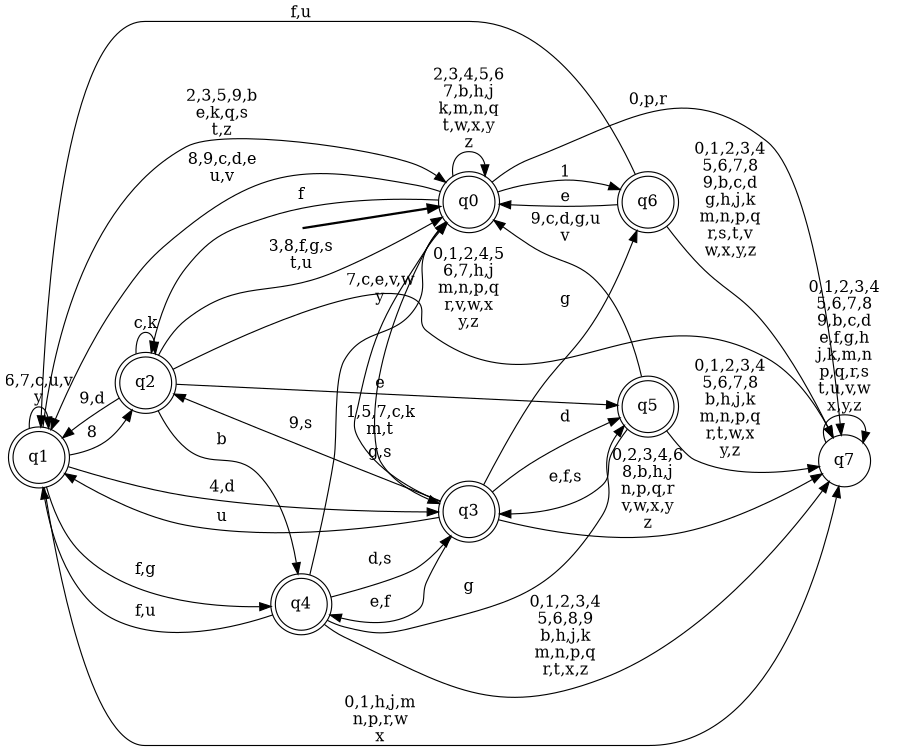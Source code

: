 digraph BlueStar {
__start0 [style = invis, shape = none, label = "", width = 0, height = 0];

rankdir=LR;
size="8,5";

s0 [style="rounded,filled", color="black", fillcolor="white" shape="doublecircle", label="q0"];
s1 [style="rounded,filled", color="black", fillcolor="white" shape="doublecircle", label="q1"];
s2 [style="rounded,filled", color="black", fillcolor="white" shape="doublecircle", label="q2"];
s3 [style="rounded,filled", color="black", fillcolor="white" shape="doublecircle", label="q3"];
s4 [style="rounded,filled", color="black", fillcolor="white" shape="doublecircle", label="q4"];
s5 [style="rounded,filled", color="black", fillcolor="white" shape="doublecircle", label="q5"];
s6 [style="rounded,filled", color="black", fillcolor="white" shape="doublecircle", label="q6"];
s7 [style="filled", color="black", fillcolor="white" shape="circle", label="q7"];
subgraph cluster_main { 
	graph [pad=".75", ranksep="0.15", nodesep="0.15"];
	 style=invis; 
	__start0 -> s0 [penwidth=2];
}
s0 -> s0 [label="2,3,4,5,6\n7,b,h,j\nk,m,n,q\nt,w,x,y\nz"];
s0 -> s1 [label="8,9,c,d,e\nu,v"];
s0 -> s2 [label="f"];
s0 -> s3 [label="g,s"];
s0 -> s6 [label="1"];
s0 -> s7 [label="0,p,r"];
s1 -> s0 [label="2,3,5,9,b\ne,k,q,s\nt,z"];
s1 -> s1 [label="6,7,c,u,v\ny"];
s1 -> s2 [label="8"];
s1 -> s3 [label="4,d"];
s1 -> s4 [label="f,g"];
s1 -> s7 [label="0,1,h,j,m\nn,p,r,w\nx"];
s2 -> s0 [label="3,8,f,g,s\nt,u"];
s2 -> s1 [label="9,d"];
s2 -> s2 [label="c,k"];
s2 -> s4 [label="b"];
s2 -> s5 [label="e"];
s2 -> s7 [label="0,1,2,4,5\n6,7,h,j\nm,n,p,q\nr,v,w,x\ny,z"];
s3 -> s0 [label="1,5,7,c,k\nm,t"];
s3 -> s1 [label="u"];
s3 -> s2 [label="9,s"];
s3 -> s4 [label="e,f"];
s3 -> s5 [label="d"];
s3 -> s6 [label="g"];
s3 -> s7 [label="0,2,3,4,6\n8,b,h,j\nn,p,q,r\nv,w,x,y\nz"];
s4 -> s0 [label="7,c,e,v,w\ny"];
s4 -> s1 [label="f,u"];
s4 -> s3 [label="d,s"];
s4 -> s5 [label="g"];
s4 -> s7 [label="0,1,2,3,4\n5,6,8,9\nb,h,j,k\nm,n,p,q\nr,t,x,z"];
s5 -> s0 [label="9,c,d,g,u\nv"];
s5 -> s3 [label="e,f,s"];
s5 -> s7 [label="0,1,2,3,4\n5,6,7,8\nb,h,j,k\nm,n,p,q\nr,t,w,x\ny,z"];
s6 -> s0 [label="e"];
s6 -> s1 [label="f,u"];
s6 -> s7 [label="0,1,2,3,4\n5,6,7,8\n9,b,c,d\ng,h,j,k\nm,n,p,q\nr,s,t,v\nw,x,y,z"];
s7 -> s7 [label="0,1,2,3,4\n5,6,7,8\n9,b,c,d\ne,f,g,h\nj,k,m,n\np,q,r,s\nt,u,v,w\nx,y,z"];

}